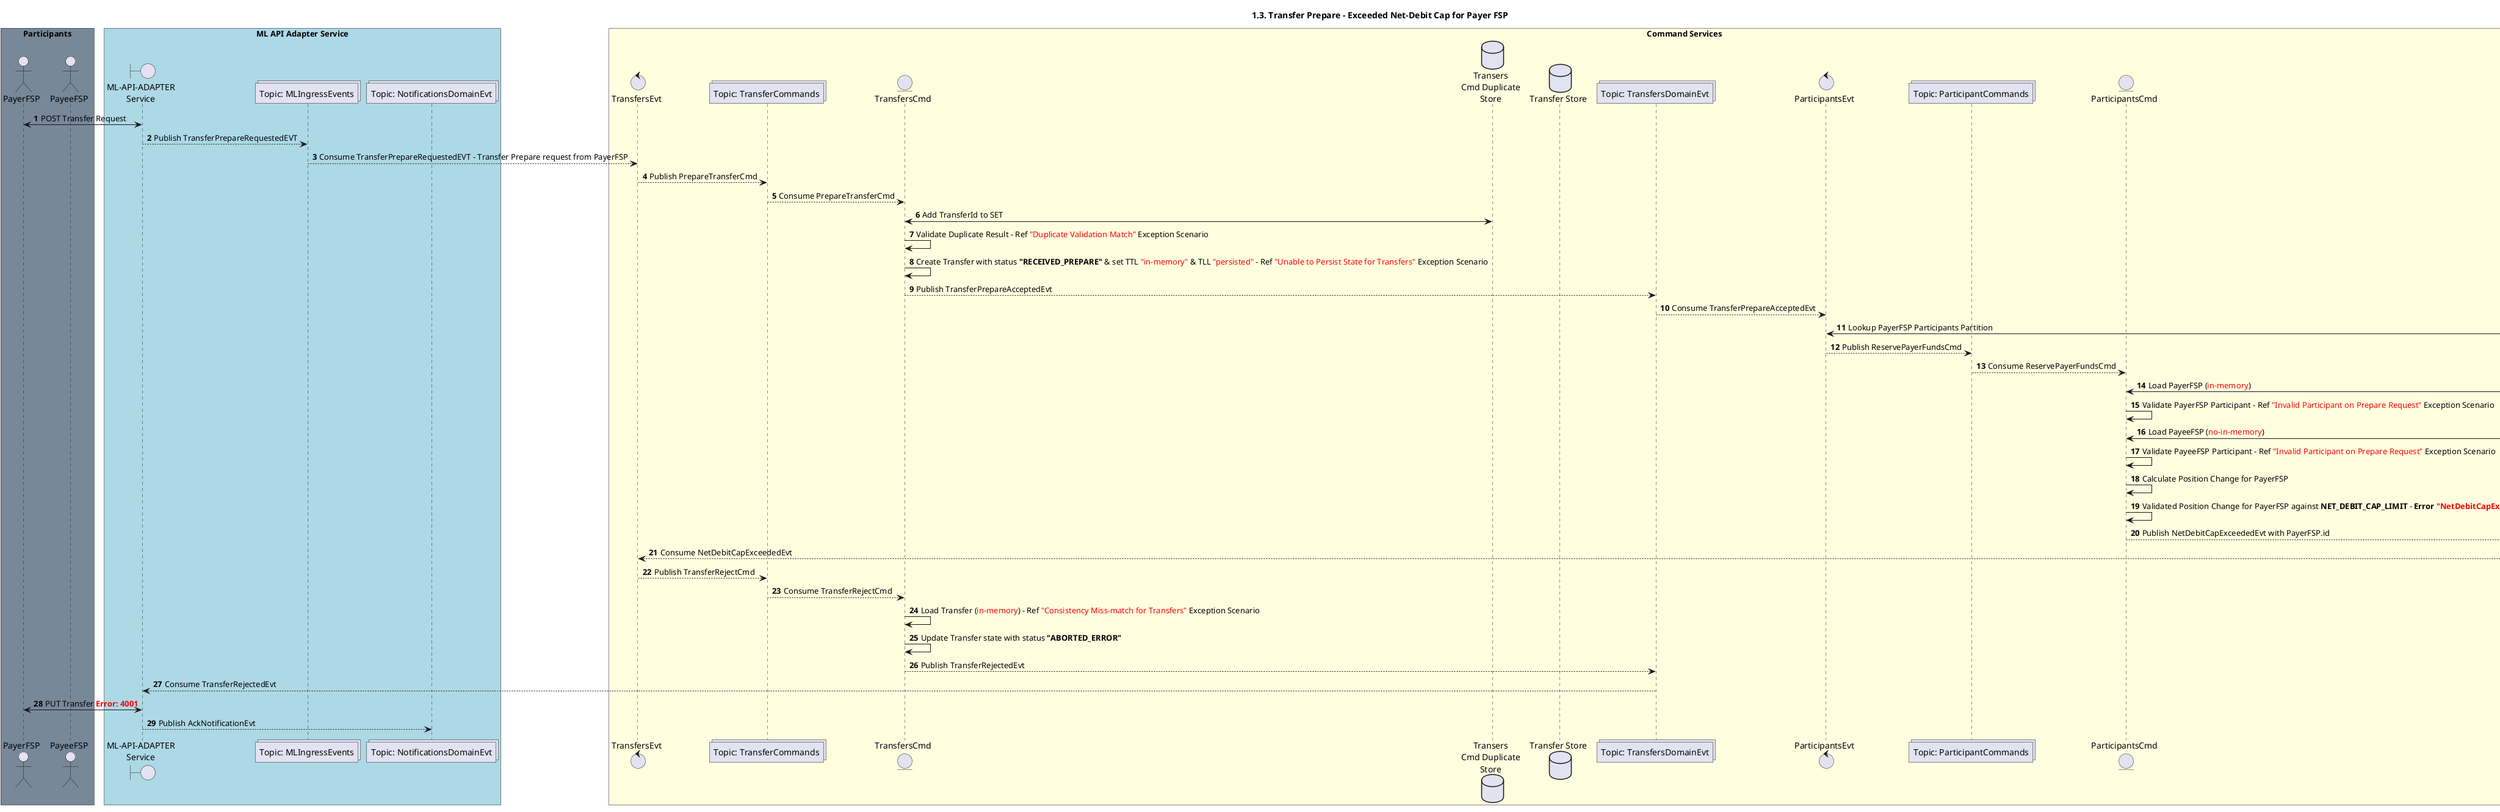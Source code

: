/'*****
 License
 --------------
 Copyright © 2017 Bill & Melinda Gates Foundation
 The Mojaloop files are made available by the Bill & Melinda Gates Foundation under the Apache License, Version 2.0 (the "License") and you may not use these files except in compliance with the License. You may obtain a copy of the License at

 http://www.apache.org/licenses/LICENSE-2.0

 Unless required by applicable law or agreed to in writing, the Mojaloop files are distributed on an "AS IS" BASIS, WITHOUT WARRANTIES OR CONDITIONS OF ANY KIND, either express or implied. See the License for the specific language governing permissions and limitations under the License.

 Contributors
 --------------
 This is the official list (alphabetical ordering) of the Mojaloop project contributors for this file.
 Names of the original copyright holders (individuals or organizations)
 should be listed with a '*' in the first column. People who have
 contributed from an organization can be listed under the organization
 that actually holds the copyright for their contributions (see the
 Gates Foundation organization for an example). Those individuals should have
 their names indented and be marked with a '-'. Email address can be added
 optionally within square brackets <email>.

 * Gates Foundation
 - Name Surname <name.surname@gatesfoundation.com>

 * Coil
 - Donovan Changfoot <donovan.changfoot@coil.com>

 * Crosslake
 - Pedro Sousa Barreto <pedrob@crosslaketech.com>

 * ModusBox
 - Miguel de Barros <miguel.debarros@modusbox.com>
 - Roman Pietrzak <roman.pietrzak@modusbox.com>

 --------------
******'/

@startuml
' declate title
title 1.3. Transfer Prepare - Exceeded Net-Debit Cap for Payer FSP

autonumber
' Actor Keys:
' boundary - APIs/Interfaces, etc
' collections - Kafka Topics
' control - Event Handlers
' entity - Command Handlers
' database - Persistance Store

' declare actors
actor "PayerFSP" as PAYER
actor "PayeeFSP" as PAYEE
boundary "ML-API-ADAPTER\nService" as MLAPI
' boundary "ML-API-ADAPTER\nNotification Handler" as MLNOTIFY
' entity "Transfers\nEvt & Command\nHandler" as TRANSFERS
' entity "Participants Evt &\nCommand Handler" as PARTICIPANTS
' entity "Transfers\nQuery\nHandler" as TRANSFER_QUERY
control "TransfersEvt" as TRANSFERS_EVT
entity "TransfersCmd" as TRANSFERS_CMD
control "ParticipantsEvt" as PARTICIPANTS_EVT
entity "ParticipantsCmd" as PARTICIPANTS_CMD
database "Transfer Store" as TRANSFERS_STORE
database "Participant Store" as PARTICIPANTS_STORE
database "Transers\nCmd Duplicate\nStore" as TRANSFERS_DUPLICATE_STORE
' database "Transfer Query Store" as TRANSFER_QUERY_STORE

collections "Topic: MLIngressEvents" as TOPIC_MLINGRESS_EVT
collections "Topic: ParticipantsDomainEvt" as TOPIC_PARTICIPANTS_EVT
collections "Topic: ParticipantCommands" as TOPIC_PARTICIPANTS_CMD
collections "Topic: TransfersDomainEvt" as TOPIC_TRANSFERS_EVT
collections "Topic: TransferCommands" as TOPIC_TRANSFERS_CMD
collections "Topic: NotificationsDomainEvt" as TOPIC_NOTIFICATIONS_EVT
' collections "Topic: TransferQueryReponse" as TOPIC_TRANSFER_QUERY_RESPONSE

box "Participants" #LightSlateGrey
  participant PAYER
  participant PAYEE
end box

box "ML API Adapter Service" #LightBlue
  participant MLAPI
  participant TOPIC_MLINGRESS_EVT
  participant TOPIC_NOTIFICATIONS_EVT
end box

box "Command Services" #LightYellow
  participant TRANSFERS_EVT
  participant TOPIC_TRANSFERS_CMD
  participant TRANSFERS_CMD
  participant TRANSFERS_DUPLICATE_STORE
  participant TRANSFERS_STORE
  participant TOPIC_TRANSFERS_EVT
  participant PARTICIPANTS_EVT
  participant TOPIC_PARTICIPANTS_CMD
  participant PARTICIPANTS_CMD
  participant PARTICIPANTS_STORE
  participant TOPIC_PARTICIPANTS_EVT
end box

' box "Query Services" #LightCyan
'   participant TRANSFER_QUERY
'   participant TOPIC_TRANSFER_QUERY_RESPONSE
' end box

' start flow
PAYER <-> MLAPI: POST Transfer Request

MLAPI --> TOPIC_MLINGRESS_EVT: Publish TransferPrepareRequestedEVT

TOPIC_MLINGRESS_EVT --> TRANSFERS_EVT: Consume TransferPrepareRequestedEVT - Transfer Prepare request from PayerFSP

  TRANSFERS_EVT --> TOPIC_TRANSFERS_CMD: Publish PrepareTransferCmd

TOPIC_TRANSFERS_CMD --> TRANSFERS_CMD: Consume PrepareTransferCmd
  
  TRANSFERS_CMD <-> TRANSFERS_DUPLICATE_STORE: Add TransferId to SET
  TRANSFERS_CMD -> TRANSFERS_CMD: Validate Duplicate Result - Ref <color:red>"Duplicate Validation Match"</color> Exception Scenario
  TRANSFERS_CMD -> TRANSFERS_CMD: Create Transfer with status <b>"RECEIVED_PREPARE"</b> & set TTL <color:red>"in-memory"</color> & TLL <color:red>"persisted"</color> - Ref <color:red>"Unable to Persist State for Transfers"</color> Exception Scenario
  TRANSFERS_CMD --> TOPIC_TRANSFERS_EVT: Publish TransferPrepareAcceptedEvt

TOPIC_TRANSFERS_EVT --> PARTICIPANTS_EVT: Consume TransferPrepareAcceptedEvt
  
  PARTICIPANTS_EVT <-> PARTICIPANTS_STORE: Lookup PayerFSP Participants Partition
  PARTICIPANTS_EVT --> TOPIC_PARTICIPANTS_CMD: Publish ReservePayerFundsCmd

TOPIC_PARTICIPANTS_CMD --> PARTICIPANTS_CMD: Consume ReservePayerFundsCmd

  PARTICIPANTS_CMD <-> PARTICIPANTS_STORE: Load PayerFSP (<color:red>in-memory</color>)
  PARTICIPANTS_CMD -> PARTICIPANTS_CMD: Validate PayerFSP Participant - Ref <color:red>"Invalid Participant on Prepare Request"</color> Exception Scenario

  PARTICIPANTS_CMD <-> PARTICIPANTS_STORE: Load PayeeFSP (<color:red>no-in-memory</color>)
  PARTICIPANTS_CMD -> PARTICIPANTS_CMD: Validate PayeeFSP Participant - Ref <color:red>"Invalid Participant on Prepare Request"</color> Exception Scenario

  PARTICIPANTS_CMD -> PARTICIPANTS_CMD: Calculate Position Change for PayerFSP
  PARTICIPANTS_CMD -> PARTICIPANTS_CMD: Validated Position Change for PayerFSP against <b>NET_DEBIT_CAP_LIMIT</b> - <b>Error <color:red>"NetDebitCapExceededError"</color> thrown</b>

  PARTICIPANTS_CMD --> TOPIC_PARTICIPANTS_EVT: Publish NetDebitCapExceededEvt with PayerFSP.id

  TOPIC_PARTICIPANTS_EVT --> TRANSFERS_EVT: Consume NetDebitCapExceededEvt

  TRANSFERS_EVT --> TOPIC_TRANSFERS_CMD: Publish TransferRejectCmd

  TOPIC_TRANSFERS_CMD --> TRANSFERS_CMD: Consume TransferRejectCmd

    TRANSFERS_CMD -> TRANSFERS_CMD: Load Transfer (<color:red>in-memory</color>) - Ref <color:red>"Consistency Miss-match for Transfers"</color> Exception Scenario
    TRANSFERS_CMD -> TRANSFERS_CMD: Update Transfer state with status <b>"ABORTED_ERROR"</b>

    TRANSFERS_CMD --> TOPIC_TRANSFERS_EVT: Publish TransferRejectedEvt

  TOPIC_TRANSFERS_EVT --> MLAPI: Consume TransferRejectedEvt
    
    MLAPI <-> PAYER: PUT Transfer <b><color:red>Error: 4001</color></b>
    MLAPI --> TOPIC_NOTIFICATIONS_EVT: Publish AckNotificationEvt

@enduml

